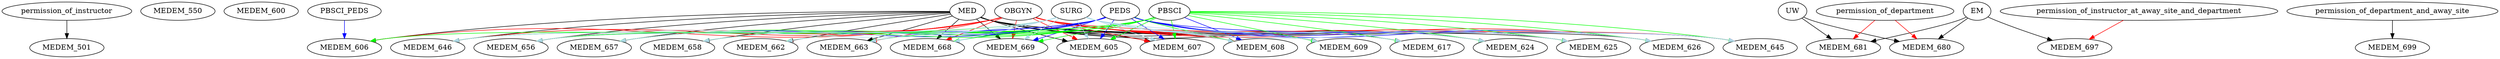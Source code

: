 digraph G {
    edge [color=black];
    permission_of_instructor -> MEDEM_501;
    MEDEM_550;
    MEDEM_600;
    edge [color=black];
    MED -> MEDEM_605;
    edge [color=red];
    OBGYN -> MEDEM_605;
    edge [color=blue];
    PEDS -> MEDEM_605;
    edge [color=green];
    PBSCI -> MEDEM_605;
    edge [color=lightblue];
    SURG -> MEDEM_605;
    edge [color=black];
    MED -> MEDEM_606;
    edge [color=red];
    OBGYN -> MEDEM_606;
    edge [color=blue];
    PBSCI_PEDS -> MEDEM_606;
    edge [color=green];
    SURG -> MEDEM_606;
    edge [color=black];
    MED -> MEDEM_607;
    edge [color=red];
    OBGYN -> MEDEM_607;
    edge [color=blue];
    PEDS -> MEDEM_607;
    edge [color=green];
    PBSCI -> MEDEM_607;
    edge [color=lightblue];
    SURG -> MEDEM_607;
    edge [color=black];
    MED -> MEDEM_608;
    edge [color=red];
    OBGYN -> MEDEM_608;
    edge [color=blue];
    PBSCI -> MEDEM_608;
    edge [color=green];
    PEDS -> MEDEM_608;
    edge [color=lightblue];
    SURG -> MEDEM_608;
    edge [color=black];
    MED -> MEDEM_609;
    edge [color=red];
    OBGYN -> MEDEM_609;
    edge [color=blue];
    PEDS -> MEDEM_609;
    edge [color=green];
    PBSCI -> MEDEM_609;
    edge [color=lightblue];
    SURG -> MEDEM_609;
    edge [color=black];
    MED -> MEDEM_617;
    edge [color=red];
    OBGYN -> MEDEM_617;
    edge [color=blue];
    PEDS -> MEDEM_617;
    edge [color=green];
    PBSCI -> MEDEM_617;
    edge [color=lightblue];
    SURG -> MEDEM_617;
    edge [color=black];
    MED -> MEDEM_624;
    edge [color=red];
    OBGYN -> MEDEM_624;
    edge [color=blue];
    PEDS -> MEDEM_624;
    edge [color=green];
    PBSCI -> MEDEM_624;
    edge [color=lightblue];
    SURG -> MEDEM_624;
    edge [color=black];
    MED -> MEDEM_625;
    edge [color=red];
    OBGYN -> MEDEM_625;
    edge [color=blue];
    PEDS -> MEDEM_625;
    edge [color=green];
    PBSCI -> MEDEM_625;
    edge [color=lightblue];
    SURG -> MEDEM_625;
    edge [color=black];
    MED -> MEDEM_626;
    edge [color=red];
    OBGYN -> MEDEM_626;
    edge [color=blue];
    PEDS -> MEDEM_626;
    edge [color=green];
    PBSCI -> MEDEM_626;
    edge [color=lightblue];
    SURG -> MEDEM_626;
    edge [color=black];
    MED -> MEDEM_645;
    edge [color=red];
    OBGYN -> MEDEM_645;
    edge [color=blue];
    PEDS -> MEDEM_645;
    edge [color=green];
    PBSCI -> MEDEM_645;
    edge [color=lightblue];
    SURG -> MEDEM_645;
    edge [color=black];
    MED -> MEDEM_646;
    edge [color=red];
    OBGYN -> MEDEM_646;
    edge [color=blue];
    PEDS -> MEDEM_646;
    edge [color=green];
    PBSCI -> MEDEM_646;
    edge [color=lightblue];
    SURG -> MEDEM_646;
    edge [color=black];
    MED -> MEDEM_656;
    edge [color=red];
    OBGYN -> MEDEM_656;
    edge [color=blue];
    PEDS -> MEDEM_656;
    edge [color=green];
    PBSCI -> MEDEM_656;
    edge [color=lightblue];
    SURG -> MEDEM_656;
    edge [color=black];
    MED -> MEDEM_657;
    edge [color=red];
    OBGYN -> MEDEM_657;
    edge [color=blue];
    PEDS -> MEDEM_657;
    edge [color=green];
    PBSCI -> MEDEM_657;
    edge [color=lightblue];
    SURG -> MEDEM_657;
    edge [color=black];
    MED -> MEDEM_658;
    edge [color=red];
    OBGYN -> MEDEM_658;
    edge [color=blue];
    PEDS -> MEDEM_658;
    edge [color=green];
    PBSCI -> MEDEM_658;
    edge [color=lightblue];
    SURG -> MEDEM_658;
    edge [color=black];
    MED -> MEDEM_662;
    edge [color=red];
    OBGYN -> MEDEM_662;
    edge [color=blue];
    PEDS -> MEDEM_662;
    edge [color=green];
    PBSCI -> MEDEM_662;
    edge [color=lightblue];
    SURG -> MEDEM_662;
    edge [color=black];
    MED -> MEDEM_663;
    edge [color=red];
    OBGYN -> MEDEM_663;
    edge [color=blue];
    PEDS -> MEDEM_663;
    edge [color=green];
    PBSCI -> MEDEM_663;
    edge [color=lightblue];
    SURG -> MEDEM_663;
    edge [color=black];
    MED -> MEDEM_668;
    edge [color=red];
    OBGYN -> MEDEM_668;
    edge [color=blue];
    PEDS -> MEDEM_668;
    edge [color=green];
    PBSCI -> MEDEM_668;
    edge [color=lightblue];
    SURG -> MEDEM_668;
    edge [color=black];
    MED -> MEDEM_669;
    edge [color=red];
    OBGYN -> MEDEM_669;
    edge [color=blue];
    PEDS -> MEDEM_669;
    edge [color=green];
    PBSCI -> MEDEM_669;
    edge [color=lightblue];
    SURG -> MEDEM_669;
    edge [color=black];
    EM -> MEDEM_680;
    UW -> MEDEM_680;
    edge [color=red];
    permission_of_department -> MEDEM_680;
    edge [color=black];
    EM -> MEDEM_681;
    UW -> MEDEM_681;
    edge [color=red];
    permission_of_department -> MEDEM_681;
    edge [color=black];
    EM -> MEDEM_697;
    edge [color=red];
    permission_of_instructor_at_away_site_and_department -> MEDEM_697;
    edge [color=black];
    permission_of_department_and_away_site -> MEDEM_699;
}
